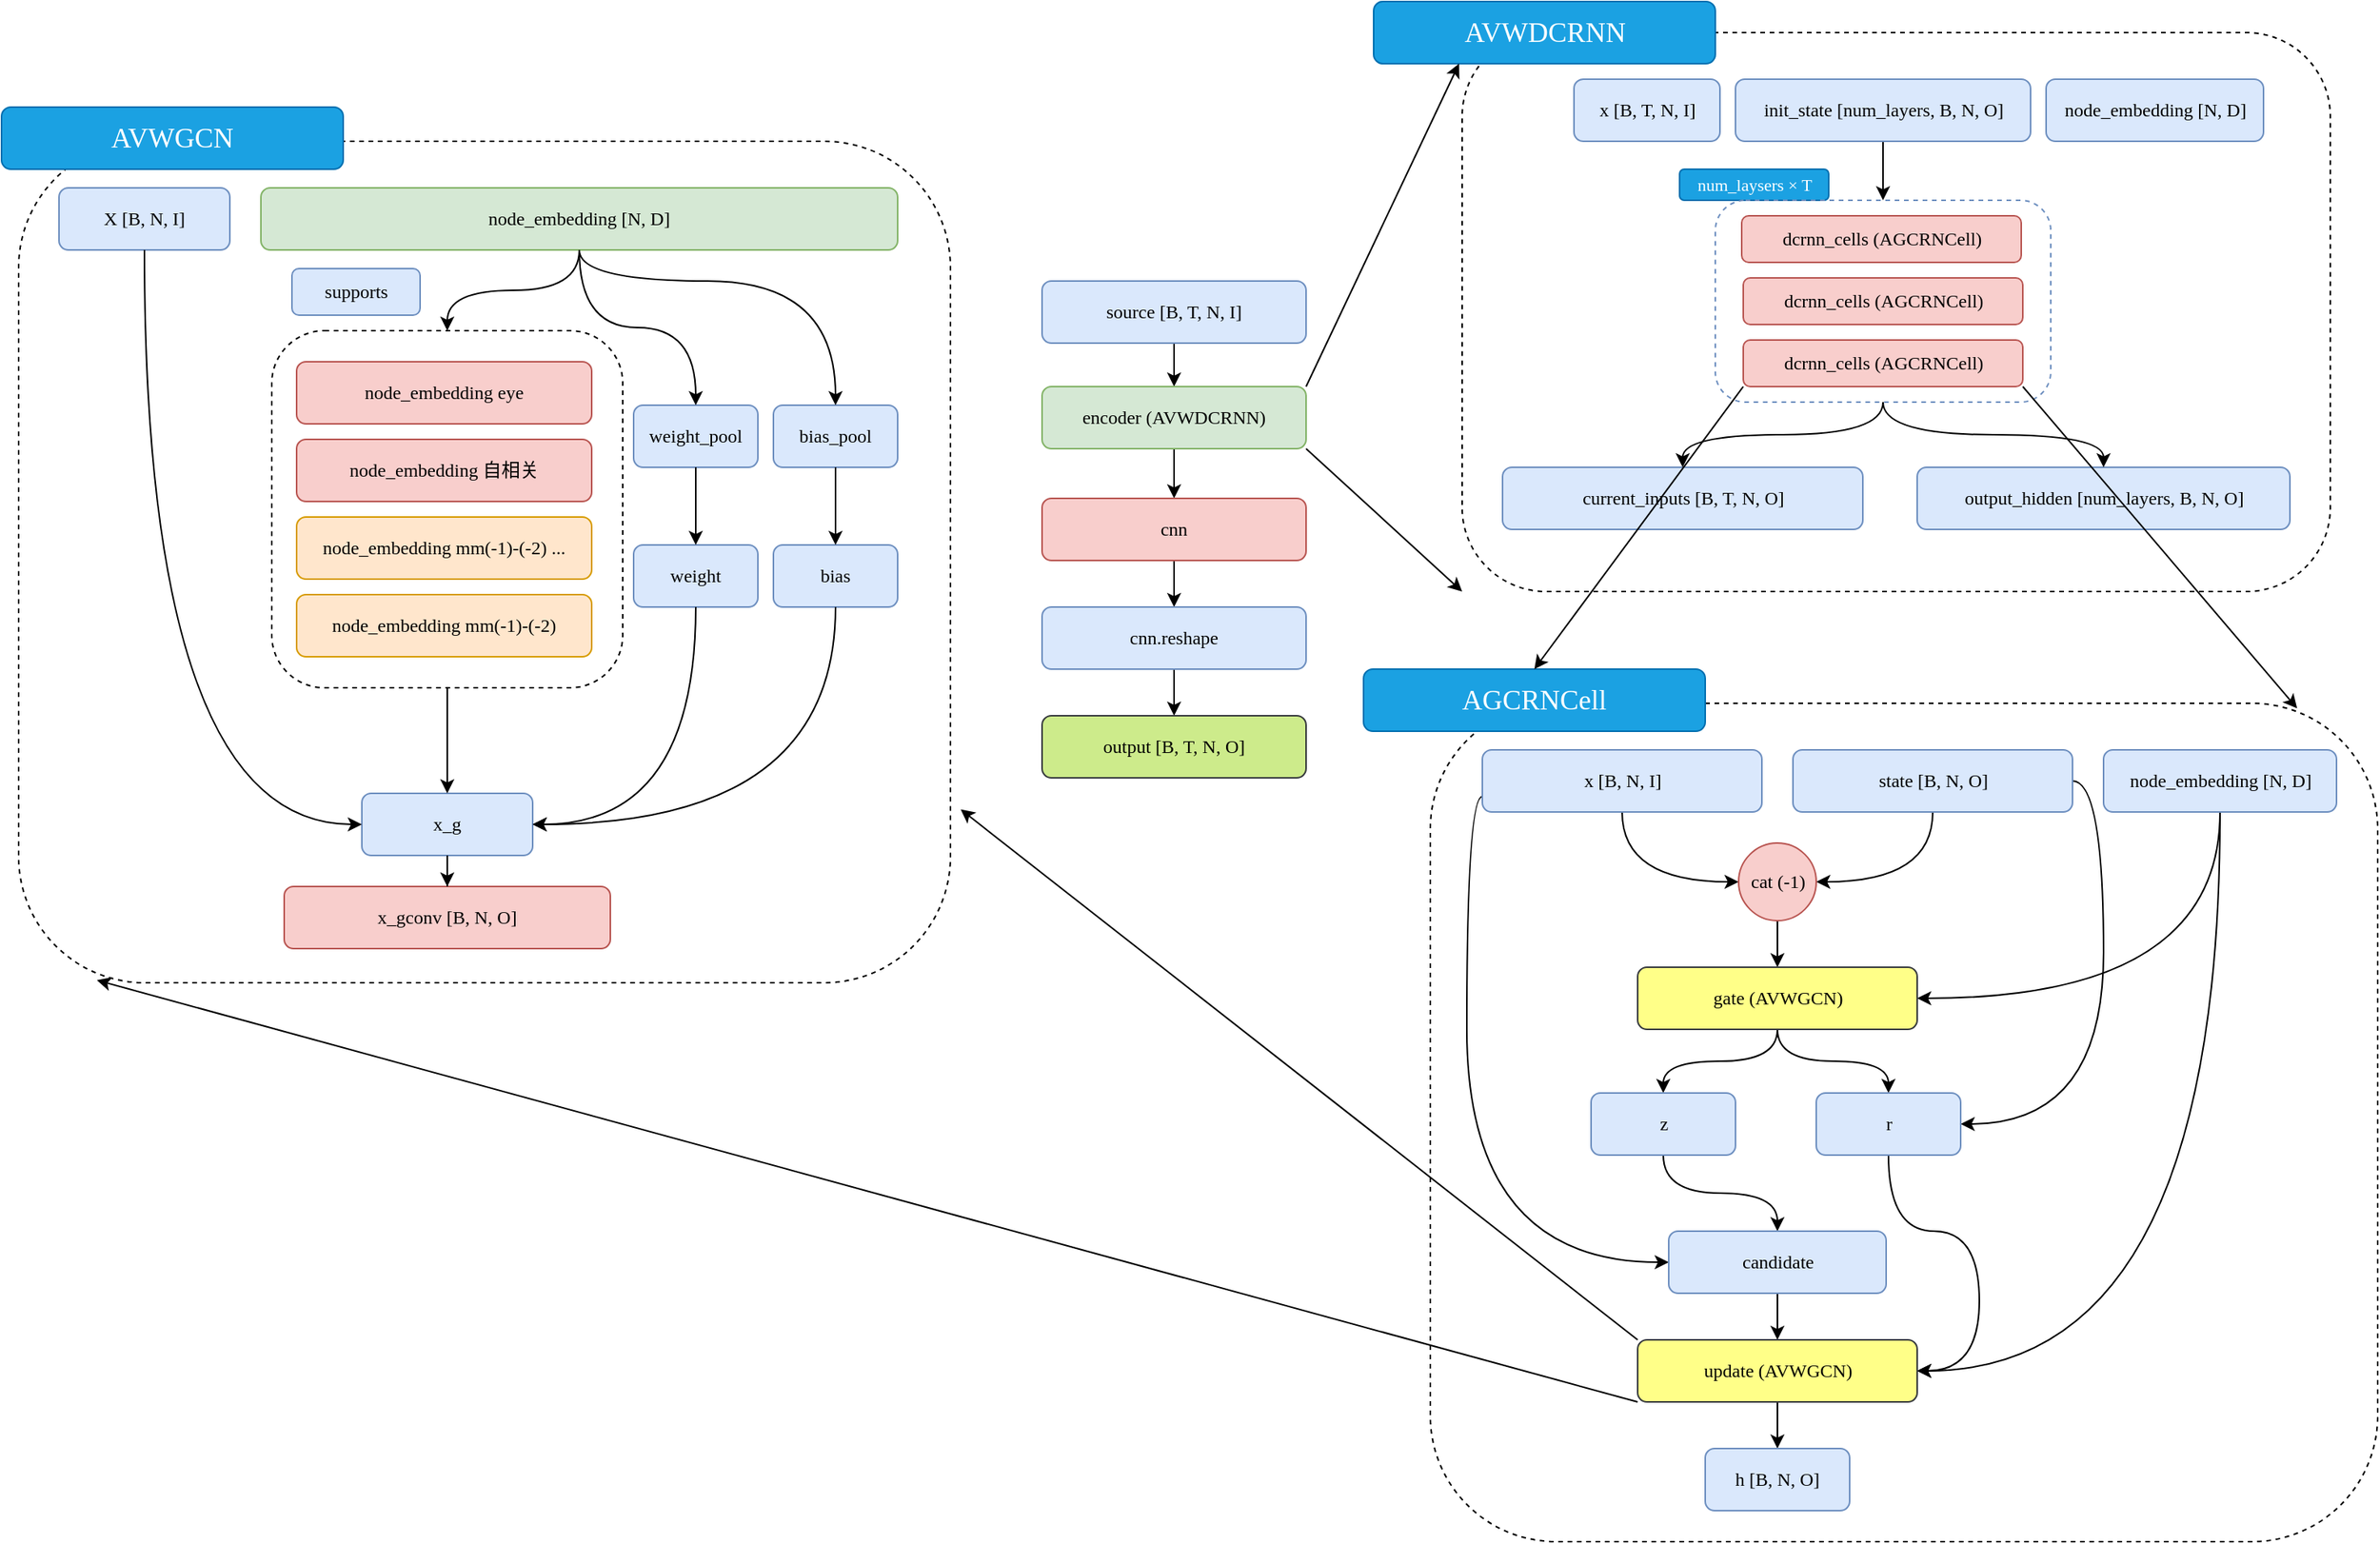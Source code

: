 <mxfile version="22.1.11" type="device">
  <diagram name="第 1 页" id="m0sLymPHQfHIEUEQ-InO">
    <mxGraphModel dx="1562" dy="1037" grid="1" gridSize="10" guides="1" tooltips="1" connect="1" arrows="1" fold="1" page="1" pageScale="1" pageWidth="827" pageHeight="1169" math="0" shadow="0">
      <root>
        <mxCell id="0" />
        <mxCell id="1" parent="0" />
        <mxCell id="BMEiT2I3XLS4XOjlkgCR-121" value="" style="rounded=1;whiteSpace=wrap;html=1;dashed=1;fillColor=none;" vertex="1" parent="1">
          <mxGeometry x="970.5" y="980" width="559" height="360" as="geometry" />
        </mxCell>
        <mxCell id="BMEiT2I3XLS4XOjlkgCR-100" value="" style="rounded=1;whiteSpace=wrap;html=1;dashed=1;fillColor=none;" vertex="1" parent="1">
          <mxGeometry x="950" y="1412" width="610" height="540" as="geometry" />
        </mxCell>
        <mxCell id="BMEiT2I3XLS4XOjlkgCR-46" style="edgeStyle=orthogonalEdgeStyle;orthogonalLoop=1;jettySize=auto;html=1;entryX=0;entryY=0.5;entryDx=0;entryDy=0;curved=1;" edge="1" parent="1" source="BMEiT2I3XLS4XOjlkgCR-39" target="BMEiT2I3XLS4XOjlkgCR-43">
          <mxGeometry relative="1" as="geometry" />
        </mxCell>
        <mxCell id="BMEiT2I3XLS4XOjlkgCR-61" style="edgeStyle=orthogonalEdgeStyle;orthogonalLoop=1;jettySize=auto;html=1;entryX=0;entryY=0.5;entryDx=0;entryDy=0;curved=1;" edge="1" parent="1" source="BMEiT2I3XLS4XOjlkgCR-39" target="BMEiT2I3XLS4XOjlkgCR-57">
          <mxGeometry relative="1" as="geometry">
            <Array as="points">
              <mxPoint x="973.5" y="1472" />
              <mxPoint x="973.5" y="1772" />
            </Array>
          </mxGeometry>
        </mxCell>
        <mxCell id="BMEiT2I3XLS4XOjlkgCR-39" value="&lt;font face=&quot;Comic Sans MS&quot;&gt;x [B, N, I]&lt;/font&gt;" style="rounded=1;whiteSpace=wrap;html=1;fillColor=#dae8fc;strokeColor=#6c8ebf;" vertex="1" parent="1">
          <mxGeometry x="983.5" y="1442" width="180" height="40" as="geometry" />
        </mxCell>
        <mxCell id="BMEiT2I3XLS4XOjlkgCR-45" style="edgeStyle=orthogonalEdgeStyle;orthogonalLoop=1;jettySize=auto;html=1;entryX=1;entryY=0.5;entryDx=0;entryDy=0;curved=1;exitX=0.5;exitY=1;exitDx=0;exitDy=0;" edge="1" parent="1" source="BMEiT2I3XLS4XOjlkgCR-41" target="BMEiT2I3XLS4XOjlkgCR-43">
          <mxGeometry relative="1" as="geometry" />
        </mxCell>
        <mxCell id="BMEiT2I3XLS4XOjlkgCR-69" style="edgeStyle=orthogonalEdgeStyle;orthogonalLoop=1;jettySize=auto;html=1;entryX=1;entryY=0.5;entryDx=0;entryDy=0;curved=1;exitX=1;exitY=0.5;exitDx=0;exitDy=0;" edge="1" parent="1" source="BMEiT2I3XLS4XOjlkgCR-41" target="BMEiT2I3XLS4XOjlkgCR-53">
          <mxGeometry relative="1" as="geometry" />
        </mxCell>
        <mxCell id="BMEiT2I3XLS4XOjlkgCR-41" value="&lt;font face=&quot;Comic Sans MS&quot;&gt;state [B, N, O]&lt;/font&gt;" style="rounded=1;whiteSpace=wrap;html=1;fillColor=#dae8fc;strokeColor=#6c8ebf;" vertex="1" parent="1">
          <mxGeometry x="1183.5" y="1442" width="180" height="40" as="geometry" />
        </mxCell>
        <mxCell id="BMEiT2I3XLS4XOjlkgCR-56" style="edgeStyle=orthogonalEdgeStyle;orthogonalLoop=1;jettySize=auto;html=1;entryX=1;entryY=0.5;entryDx=0;entryDy=0;curved=1;exitX=0.5;exitY=1;exitDx=0;exitDy=0;" edge="1" parent="1" source="BMEiT2I3XLS4XOjlkgCR-42" target="BMEiT2I3XLS4XOjlkgCR-47">
          <mxGeometry relative="1" as="geometry" />
        </mxCell>
        <mxCell id="BMEiT2I3XLS4XOjlkgCR-65" style="edgeStyle=orthogonalEdgeStyle;orthogonalLoop=1;jettySize=auto;html=1;entryX=1;entryY=0.5;entryDx=0;entryDy=0;curved=1;" edge="1" parent="1" source="BMEiT2I3XLS4XOjlkgCR-42" target="BMEiT2I3XLS4XOjlkgCR-62">
          <mxGeometry relative="1" as="geometry">
            <Array as="points">
              <mxPoint x="1458.5" y="1842" />
            </Array>
          </mxGeometry>
        </mxCell>
        <mxCell id="BMEiT2I3XLS4XOjlkgCR-42" value="&lt;font face=&quot;Comic Sans MS&quot;&gt;node_embedding [N, D]&lt;/font&gt;" style="rounded=1;whiteSpace=wrap;html=1;fillColor=#dae8fc;strokeColor=#6c8ebf;" vertex="1" parent="1">
          <mxGeometry x="1383.5" y="1442" width="150" height="40" as="geometry" />
        </mxCell>
        <mxCell id="BMEiT2I3XLS4XOjlkgCR-48" style="edgeStyle=orthogonalEdgeStyle;rounded=0;orthogonalLoop=1;jettySize=auto;html=1;entryX=0.5;entryY=0;entryDx=0;entryDy=0;" edge="1" parent="1" source="BMEiT2I3XLS4XOjlkgCR-43" target="BMEiT2I3XLS4XOjlkgCR-47">
          <mxGeometry relative="1" as="geometry" />
        </mxCell>
        <mxCell id="BMEiT2I3XLS4XOjlkgCR-43" value="cat (-1)" style="ellipse;whiteSpace=wrap;html=1;aspect=fixed;fillColor=#f8cecc;strokeColor=#b85450;fontFamily=Comic Sans MS;" vertex="1" parent="1">
          <mxGeometry x="1148.5" y="1502" width="50" height="50" as="geometry" />
        </mxCell>
        <mxCell id="BMEiT2I3XLS4XOjlkgCR-54" style="edgeStyle=orthogonalEdgeStyle;orthogonalLoop=1;jettySize=auto;html=1;entryX=0.5;entryY=0;entryDx=0;entryDy=0;curved=1;" edge="1" parent="1" source="BMEiT2I3XLS4XOjlkgCR-47" target="BMEiT2I3XLS4XOjlkgCR-52">
          <mxGeometry relative="1" as="geometry" />
        </mxCell>
        <mxCell id="BMEiT2I3XLS4XOjlkgCR-55" style="edgeStyle=orthogonalEdgeStyle;orthogonalLoop=1;jettySize=auto;html=1;entryX=0.5;entryY=0;entryDx=0;entryDy=0;curved=1;" edge="1" parent="1" source="BMEiT2I3XLS4XOjlkgCR-47" target="BMEiT2I3XLS4XOjlkgCR-53">
          <mxGeometry relative="1" as="geometry" />
        </mxCell>
        <mxCell id="BMEiT2I3XLS4XOjlkgCR-47" value="&lt;font face=&quot;Comic Sans MS&quot;&gt;gate (AVWGCN)&lt;/font&gt;" style="rounded=1;whiteSpace=wrap;html=1;fillColor=#ffff88;strokeColor=#36393d;" vertex="1" parent="1">
          <mxGeometry x="1083.5" y="1582" width="180" height="40" as="geometry" />
        </mxCell>
        <mxCell id="BMEiT2I3XLS4XOjlkgCR-60" style="edgeStyle=orthogonalEdgeStyle;orthogonalLoop=1;jettySize=auto;html=1;curved=1;" edge="1" parent="1" source="BMEiT2I3XLS4XOjlkgCR-52" target="BMEiT2I3XLS4XOjlkgCR-57">
          <mxGeometry relative="1" as="geometry" />
        </mxCell>
        <mxCell id="BMEiT2I3XLS4XOjlkgCR-52" value="&lt;font face=&quot;Comic Sans MS&quot;&gt;z&lt;/font&gt;" style="rounded=1;whiteSpace=wrap;html=1;fillColor=#dae8fc;strokeColor=#6c8ebf;" vertex="1" parent="1">
          <mxGeometry x="1053.5" y="1663" width="93" height="40" as="geometry" />
        </mxCell>
        <mxCell id="BMEiT2I3XLS4XOjlkgCR-70" style="edgeStyle=orthogonalEdgeStyle;orthogonalLoop=1;jettySize=auto;html=1;entryX=1;entryY=0.5;entryDx=0;entryDy=0;curved=1;exitX=0.5;exitY=1;exitDx=0;exitDy=0;" edge="1" parent="1" source="BMEiT2I3XLS4XOjlkgCR-53" target="BMEiT2I3XLS4XOjlkgCR-62">
          <mxGeometry relative="1" as="geometry">
            <Array as="points">
              <mxPoint x="1245.5" y="1752" />
              <mxPoint x="1303.5" y="1752" />
              <mxPoint x="1303.5" y="1842" />
            </Array>
          </mxGeometry>
        </mxCell>
        <mxCell id="BMEiT2I3XLS4XOjlkgCR-53" value="&lt;font face=&quot;Comic Sans MS&quot;&gt;r&lt;/font&gt;" style="rounded=1;whiteSpace=wrap;html=1;fillColor=#dae8fc;strokeColor=#6c8ebf;" vertex="1" parent="1">
          <mxGeometry x="1198.5" y="1663" width="93" height="40" as="geometry" />
        </mxCell>
        <mxCell id="BMEiT2I3XLS4XOjlkgCR-63" style="edgeStyle=orthogonalEdgeStyle;rounded=0;orthogonalLoop=1;jettySize=auto;html=1;entryX=0.5;entryY=0;entryDx=0;entryDy=0;" edge="1" parent="1" source="BMEiT2I3XLS4XOjlkgCR-57" target="BMEiT2I3XLS4XOjlkgCR-62">
          <mxGeometry relative="1" as="geometry" />
        </mxCell>
        <mxCell id="BMEiT2I3XLS4XOjlkgCR-57" value="&lt;font face=&quot;Comic Sans MS&quot;&gt;candidate&lt;/font&gt;" style="rounded=1;whiteSpace=wrap;html=1;fillColor=#dae8fc;strokeColor=#6c8ebf;" vertex="1" parent="1">
          <mxGeometry x="1103.5" y="1752" width="140" height="40" as="geometry" />
        </mxCell>
        <mxCell id="BMEiT2I3XLS4XOjlkgCR-72" style="edgeStyle=orthogonalEdgeStyle;rounded=0;orthogonalLoop=1;jettySize=auto;html=1;entryX=0.5;entryY=0;entryDx=0;entryDy=0;" edge="1" parent="1" source="BMEiT2I3XLS4XOjlkgCR-62" target="BMEiT2I3XLS4XOjlkgCR-67">
          <mxGeometry relative="1" as="geometry" />
        </mxCell>
        <mxCell id="BMEiT2I3XLS4XOjlkgCR-62" value="&lt;font face=&quot;Comic Sans MS&quot;&gt;update (AVWGCN)&lt;/font&gt;" style="rounded=1;whiteSpace=wrap;html=1;fillColor=#ffff88;strokeColor=#36393d;" vertex="1" parent="1">
          <mxGeometry x="1083.5" y="1822" width="180" height="40" as="geometry" />
        </mxCell>
        <mxCell id="BMEiT2I3XLS4XOjlkgCR-67" value="&lt;font face=&quot;Comic Sans MS&quot;&gt;h [B, N, O]&lt;/font&gt;" style="rounded=1;whiteSpace=wrap;html=1;fillColor=#dae8fc;strokeColor=#6c8ebf;" vertex="1" parent="1">
          <mxGeometry x="1127" y="1892" width="93" height="40" as="geometry" />
        </mxCell>
        <mxCell id="BMEiT2I3XLS4XOjlkgCR-35" value="" style="rounded=1;whiteSpace=wrap;html=1;dashed=1;fillColor=none;" vertex="1" parent="1">
          <mxGeometry x="41" y="1050" width="600" height="542" as="geometry" />
        </mxCell>
        <mxCell id="BMEiT2I3XLS4XOjlkgCR-1" value="&lt;font face=&quot;Comic Sans MS&quot;&gt;X [B, N, I]&lt;br&gt;&lt;/font&gt;" style="rounded=1;whiteSpace=wrap;html=1;fillColor=#dae8fc;strokeColor=#6c8ebf;" vertex="1" parent="1">
          <mxGeometry x="67" y="1080" width="110" height="40" as="geometry" />
        </mxCell>
        <mxCell id="BMEiT2I3XLS4XOjlkgCR-2" value="&lt;font face=&quot;Comic Sans MS&quot;&gt;node_embedding [N, D]&lt;br&gt;&lt;/font&gt;" style="rounded=1;whiteSpace=wrap;html=1;fillColor=#d5e8d4;strokeColor=#82b366;" vertex="1" parent="1">
          <mxGeometry x="197" y="1080" width="410" height="40" as="geometry" />
        </mxCell>
        <mxCell id="BMEiT2I3XLS4XOjlkgCR-9" style="edgeStyle=orthogonalEdgeStyle;orthogonalLoop=1;jettySize=auto;html=1;entryX=0.5;entryY=0;entryDx=0;entryDy=0;curved=1;" edge="1" parent="1" source="BMEiT2I3XLS4XOjlkgCR-2" target="BMEiT2I3XLS4XOjlkgCR-8">
          <mxGeometry relative="1" as="geometry" />
        </mxCell>
        <mxCell id="BMEiT2I3XLS4XOjlkgCR-10" value="&lt;font face=&quot;Comic Sans MS&quot;&gt;supports&lt;br&gt;&lt;/font&gt;" style="rounded=1;whiteSpace=wrap;html=1;fillColor=#dae8fc;strokeColor=#6c8ebf;" vertex="1" parent="1">
          <mxGeometry x="217" y="1132" width="82.5" height="30" as="geometry" />
        </mxCell>
        <mxCell id="BMEiT2I3XLS4XOjlkgCR-11" value="&lt;font face=&quot;Comic Sans MS&quot;&gt;weight_pool&lt;br&gt;&lt;/font&gt;" style="rounded=1;whiteSpace=wrap;html=1;fillColor=#dae8fc;strokeColor=#6c8ebf;" vertex="1" parent="1">
          <mxGeometry x="437" y="1220" width="80" height="40" as="geometry" />
        </mxCell>
        <mxCell id="BMEiT2I3XLS4XOjlkgCR-12" style="edgeStyle=orthogonalEdgeStyle;orthogonalLoop=1;jettySize=auto;html=1;curved=1;" edge="1" parent="1" source="BMEiT2I3XLS4XOjlkgCR-2" target="BMEiT2I3XLS4XOjlkgCR-11">
          <mxGeometry relative="1" as="geometry" />
        </mxCell>
        <mxCell id="BMEiT2I3XLS4XOjlkgCR-13" value="&lt;font face=&quot;Comic Sans MS&quot;&gt;bias_pool&lt;br&gt;&lt;/font&gt;" style="rounded=1;whiteSpace=wrap;html=1;fillColor=#dae8fc;strokeColor=#6c8ebf;" vertex="1" parent="1">
          <mxGeometry x="527" y="1220" width="80" height="40" as="geometry" />
        </mxCell>
        <mxCell id="BMEiT2I3XLS4XOjlkgCR-14" style="edgeStyle=orthogonalEdgeStyle;orthogonalLoop=1;jettySize=auto;html=1;entryX=0.5;entryY=0;entryDx=0;entryDy=0;curved=1;" edge="1" parent="1" source="BMEiT2I3XLS4XOjlkgCR-2" target="BMEiT2I3XLS4XOjlkgCR-13">
          <mxGeometry relative="1" as="geometry">
            <Array as="points">
              <mxPoint x="402" y="1140" />
              <mxPoint x="567" y="1140" />
            </Array>
          </mxGeometry>
        </mxCell>
        <mxCell id="BMEiT2I3XLS4XOjlkgCR-15" value="&lt;font face=&quot;Comic Sans MS&quot;&gt;weight&lt;br&gt;&lt;/font&gt;" style="rounded=1;whiteSpace=wrap;html=1;fillColor=#dae8fc;strokeColor=#6c8ebf;" vertex="1" parent="1">
          <mxGeometry x="437" y="1310" width="80" height="40" as="geometry" />
        </mxCell>
        <mxCell id="BMEiT2I3XLS4XOjlkgCR-17" style="edgeStyle=orthogonalEdgeStyle;rounded=0;orthogonalLoop=1;jettySize=auto;html=1;entryX=0.5;entryY=0;entryDx=0;entryDy=0;" edge="1" parent="1" source="BMEiT2I3XLS4XOjlkgCR-11" target="BMEiT2I3XLS4XOjlkgCR-15">
          <mxGeometry relative="1" as="geometry" />
        </mxCell>
        <mxCell id="BMEiT2I3XLS4XOjlkgCR-16" value="&lt;font face=&quot;Comic Sans MS&quot;&gt;bias&lt;br&gt;&lt;/font&gt;" style="rounded=1;whiteSpace=wrap;html=1;fillColor=#dae8fc;strokeColor=#6c8ebf;" vertex="1" parent="1">
          <mxGeometry x="527" y="1310" width="80" height="40" as="geometry" />
        </mxCell>
        <mxCell id="BMEiT2I3XLS4XOjlkgCR-18" style="edgeStyle=orthogonalEdgeStyle;rounded=0;orthogonalLoop=1;jettySize=auto;html=1;entryX=0.5;entryY=0;entryDx=0;entryDy=0;" edge="1" parent="1" source="BMEiT2I3XLS4XOjlkgCR-13" target="BMEiT2I3XLS4XOjlkgCR-16">
          <mxGeometry relative="1" as="geometry" />
        </mxCell>
        <mxCell id="BMEiT2I3XLS4XOjlkgCR-20" value="&lt;font face=&quot;Comic Sans MS&quot;&gt;x_g&lt;br&gt;&lt;/font&gt;" style="rounded=1;whiteSpace=wrap;html=1;fillColor=#dae8fc;strokeColor=#6c8ebf;" vertex="1" parent="1">
          <mxGeometry x="262" y="1470" width="110" height="40" as="geometry" />
        </mxCell>
        <mxCell id="BMEiT2I3XLS4XOjlkgCR-27" style="edgeStyle=orthogonalEdgeStyle;orthogonalLoop=1;jettySize=auto;html=1;entryX=0;entryY=0.5;entryDx=0;entryDy=0;exitX=0.5;exitY=1;exitDx=0;exitDy=0;curved=1;" edge="1" parent="1" source="BMEiT2I3XLS4XOjlkgCR-1" target="BMEiT2I3XLS4XOjlkgCR-20">
          <mxGeometry relative="1" as="geometry" />
        </mxCell>
        <mxCell id="BMEiT2I3XLS4XOjlkgCR-25" style="edgeStyle=orthogonalEdgeStyle;orthogonalLoop=1;jettySize=auto;html=1;entryX=1;entryY=0.5;entryDx=0;entryDy=0;exitX=0.5;exitY=1;exitDx=0;exitDy=0;curved=1;" edge="1" parent="1" source="BMEiT2I3XLS4XOjlkgCR-15" target="BMEiT2I3XLS4XOjlkgCR-20">
          <mxGeometry relative="1" as="geometry" />
        </mxCell>
        <mxCell id="BMEiT2I3XLS4XOjlkgCR-26" style="edgeStyle=orthogonalEdgeStyle;orthogonalLoop=1;jettySize=auto;html=1;entryX=1;entryY=0.5;entryDx=0;entryDy=0;exitX=0.5;exitY=1;exitDx=0;exitDy=0;curved=1;" edge="1" parent="1" source="BMEiT2I3XLS4XOjlkgCR-16" target="BMEiT2I3XLS4XOjlkgCR-20">
          <mxGeometry relative="1" as="geometry" />
        </mxCell>
        <mxCell id="BMEiT2I3XLS4XOjlkgCR-22" style="edgeStyle=orthogonalEdgeStyle;orthogonalLoop=1;jettySize=auto;html=1;entryX=0.5;entryY=0;entryDx=0;entryDy=0;curved=1;" edge="1" parent="1" source="BMEiT2I3XLS4XOjlkgCR-8" target="BMEiT2I3XLS4XOjlkgCR-20">
          <mxGeometry relative="1" as="geometry" />
        </mxCell>
        <mxCell id="BMEiT2I3XLS4XOjlkgCR-23" value="&lt;font face=&quot;Comic Sans MS&quot;&gt;x_gconv [B, N, O]&lt;br&gt;&lt;/font&gt;" style="rounded=1;whiteSpace=wrap;html=1;fillColor=#f8cecc;strokeColor=#b85450;" vertex="1" parent="1">
          <mxGeometry x="212" y="1530" width="210" height="40" as="geometry" />
        </mxCell>
        <mxCell id="BMEiT2I3XLS4XOjlkgCR-28" style="edgeStyle=orthogonalEdgeStyle;rounded=0;orthogonalLoop=1;jettySize=auto;html=1;entryX=0.5;entryY=0;entryDx=0;entryDy=0;" edge="1" parent="1" source="BMEiT2I3XLS4XOjlkgCR-20" target="BMEiT2I3XLS4XOjlkgCR-23">
          <mxGeometry relative="1" as="geometry" />
        </mxCell>
        <mxCell id="BMEiT2I3XLS4XOjlkgCR-3" value="&lt;font face=&quot;Comic Sans MS&quot;&gt;node_embedding eye&lt;br&gt;&lt;/font&gt;" style="rounded=1;whiteSpace=wrap;html=1;fillColor=#f8cecc;strokeColor=#b85450;" vertex="1" parent="1">
          <mxGeometry x="220" y="1192" width="190" height="40" as="geometry" />
        </mxCell>
        <mxCell id="BMEiT2I3XLS4XOjlkgCR-4" value="&lt;font face=&quot;Comic Sans MS&quot;&gt;node_embedding 自相关&lt;br&gt;&lt;/font&gt;" style="rounded=1;whiteSpace=wrap;html=1;fillColor=#f8cecc;strokeColor=#b85450;" vertex="1" parent="1">
          <mxGeometry x="220" y="1242" width="190" height="40" as="geometry" />
        </mxCell>
        <mxCell id="BMEiT2I3XLS4XOjlkgCR-5" value="&lt;font face=&quot;Comic Sans MS&quot;&gt;node_embedding mm(-1)-(-2)&lt;br&gt;&lt;/font&gt;" style="rounded=1;whiteSpace=wrap;html=1;fillColor=#ffe6cc;strokeColor=#d79b00;" vertex="1" parent="1">
          <mxGeometry x="220" y="1342" width="190" height="40" as="geometry" />
        </mxCell>
        <mxCell id="BMEiT2I3XLS4XOjlkgCR-6" value="&lt;font face=&quot;Comic Sans MS&quot;&gt;node_embedding mm(-1)-(-2) ...&lt;br&gt;&lt;/font&gt;" style="rounded=1;whiteSpace=wrap;html=1;fillColor=#ffe6cc;strokeColor=#d79b00;" vertex="1" parent="1">
          <mxGeometry x="220" y="1292" width="190" height="40" as="geometry" />
        </mxCell>
        <mxCell id="BMEiT2I3XLS4XOjlkgCR-8" value="" style="rounded=1;whiteSpace=wrap;html=1;dashed=1;fillColor=none;" vertex="1" parent="1">
          <mxGeometry x="204" y="1172" width="226" height="230" as="geometry" />
        </mxCell>
        <mxCell id="BMEiT2I3XLS4XOjlkgCR-36" value="&lt;font style=&quot;font-size: 18px;&quot; face=&quot;Comic Sans MS&quot;&gt;AVWGCN&lt;/font&gt;" style="rounded=1;whiteSpace=wrap;html=1;fillColor=#1ba1e2;fontColor=#ffffff;strokeColor=#006EAF;" vertex="1" parent="1">
          <mxGeometry x="30" y="1028" width="220" height="40" as="geometry" />
        </mxCell>
        <mxCell id="BMEiT2I3XLS4XOjlkgCR-101" value="&lt;font style=&quot;font-size: 18px;&quot; face=&quot;Comic Sans MS&quot;&gt;AGCRNCell&lt;/font&gt;" style="rounded=1;whiteSpace=wrap;html=1;fillColor=#1ba1e2;fontColor=#ffffff;strokeColor=#006EAF;" vertex="1" parent="1">
          <mxGeometry x="907" y="1390" width="220" height="40" as="geometry" />
        </mxCell>
        <mxCell id="BMEiT2I3XLS4XOjlkgCR-103" value="&lt;font face=&quot;Comic Sans MS&quot;&gt;x [B, T, N, I]&lt;/font&gt;" style="rounded=1;whiteSpace=wrap;html=1;fillColor=#dae8fc;strokeColor=#6c8ebf;" vertex="1" parent="1">
          <mxGeometry x="1042.5" y="1010" width="94" height="40" as="geometry" />
        </mxCell>
        <mxCell id="BMEiT2I3XLS4XOjlkgCR-111" style="edgeStyle=orthogonalEdgeStyle;rounded=0;orthogonalLoop=1;jettySize=auto;html=1;entryX=0.5;entryY=0;entryDx=0;entryDy=0;" edge="1" parent="1" source="BMEiT2I3XLS4XOjlkgCR-104" target="BMEiT2I3XLS4XOjlkgCR-106">
          <mxGeometry relative="1" as="geometry" />
        </mxCell>
        <mxCell id="BMEiT2I3XLS4XOjlkgCR-104" value="&lt;font face=&quot;Comic Sans MS&quot;&gt;init_state [num_layers, B, N, O]&lt;/font&gt;" style="rounded=1;whiteSpace=wrap;html=1;fillColor=#dae8fc;strokeColor=#6c8ebf;" vertex="1" parent="1">
          <mxGeometry x="1146.5" y="1010" width="190" height="40" as="geometry" />
        </mxCell>
        <mxCell id="BMEiT2I3XLS4XOjlkgCR-105" value="&lt;font face=&quot;Comic Sans MS&quot;&gt;node_embedding [N, D]&lt;/font&gt;" style="rounded=1;whiteSpace=wrap;html=1;fillColor=#dae8fc;strokeColor=#6c8ebf;" vertex="1" parent="1">
          <mxGeometry x="1346.5" y="1010" width="140" height="40" as="geometry" />
        </mxCell>
        <mxCell id="BMEiT2I3XLS4XOjlkgCR-112" value="&lt;font face=&quot;Comic Sans MS&quot;&gt;current_inputs [B, T, N, O]&lt;/font&gt;" style="rounded=1;whiteSpace=wrap;html=1;fillColor=#dae8fc;strokeColor=#6c8ebf;" vertex="1" parent="1">
          <mxGeometry x="996.5" y="1260" width="232" height="40" as="geometry" />
        </mxCell>
        <mxCell id="BMEiT2I3XLS4XOjlkgCR-113" value="&lt;font face=&quot;Comic Sans MS&quot;&gt;output_hidden [num_layers, B, N, O]&lt;/font&gt;" style="rounded=1;whiteSpace=wrap;html=1;fillColor=#dae8fc;strokeColor=#6c8ebf;" vertex="1" parent="1">
          <mxGeometry x="1263.5" y="1260" width="240" height="40" as="geometry" />
        </mxCell>
        <mxCell id="BMEiT2I3XLS4XOjlkgCR-107" value="&lt;font style=&quot;font-size: 11px;&quot; face=&quot;Comic Sans MS&quot;&gt;num_laysers × T&lt;/font&gt;" style="rounded=1;whiteSpace=wrap;html=1;fillColor=#1ba1e2;fontColor=#ffffff;strokeColor=#006EAF;" vertex="1" parent="1">
          <mxGeometry x="1110.5" y="1068" width="96" height="20" as="geometry" />
        </mxCell>
        <mxCell id="BMEiT2I3XLS4XOjlkgCR-116" value="" style="group" vertex="1" connectable="0" parent="1">
          <mxGeometry x="1133.5" y="1088" width="216" height="130" as="geometry" />
        </mxCell>
        <mxCell id="BMEiT2I3XLS4XOjlkgCR-106" value="" style="rounded=1;whiteSpace=wrap;html=1;fillColor=none;strokeColor=#6c8ebf;dashed=1;" vertex="1" parent="BMEiT2I3XLS4XOjlkgCR-116">
          <mxGeometry width="216" height="130" as="geometry" />
        </mxCell>
        <mxCell id="BMEiT2I3XLS4XOjlkgCR-108" value="&lt;font face=&quot;Comic Sans MS&quot;&gt;dcrnn_cells (AGCRNCell)&lt;/font&gt;" style="rounded=1;whiteSpace=wrap;html=1;fillColor=#f8cecc;strokeColor=#b85450;" vertex="1" parent="BMEiT2I3XLS4XOjlkgCR-116">
          <mxGeometry x="17" y="10" width="180" height="30" as="geometry" />
        </mxCell>
        <mxCell id="BMEiT2I3XLS4XOjlkgCR-109" value="&lt;font face=&quot;Comic Sans MS&quot;&gt;dcrnn_cells (AGCRNCell)&lt;/font&gt;" style="rounded=1;whiteSpace=wrap;html=1;fillColor=#f8cecc;strokeColor=#b85450;" vertex="1" parent="BMEiT2I3XLS4XOjlkgCR-116">
          <mxGeometry x="18" y="50" width="180" height="30" as="geometry" />
        </mxCell>
        <mxCell id="BMEiT2I3XLS4XOjlkgCR-110" value="&lt;font face=&quot;Comic Sans MS&quot;&gt;dcrnn_cells (AGCRNCell)&lt;/font&gt;" style="rounded=1;whiteSpace=wrap;html=1;fillColor=#f8cecc;strokeColor=#b85450;" vertex="1" parent="BMEiT2I3XLS4XOjlkgCR-116">
          <mxGeometry x="18" y="90" width="180" height="30" as="geometry" />
        </mxCell>
        <mxCell id="BMEiT2I3XLS4XOjlkgCR-117" style="edgeStyle=orthogonalEdgeStyle;orthogonalLoop=1;jettySize=auto;html=1;entryX=0.5;entryY=0;entryDx=0;entryDy=0;curved=1;" edge="1" parent="1" source="BMEiT2I3XLS4XOjlkgCR-106" target="BMEiT2I3XLS4XOjlkgCR-112">
          <mxGeometry relative="1" as="geometry" />
        </mxCell>
        <mxCell id="BMEiT2I3XLS4XOjlkgCR-119" style="edgeStyle=orthogonalEdgeStyle;orthogonalLoop=1;jettySize=auto;html=1;entryX=0.5;entryY=0;entryDx=0;entryDy=0;curved=1;" edge="1" parent="1" source="BMEiT2I3XLS4XOjlkgCR-106" target="BMEiT2I3XLS4XOjlkgCR-113">
          <mxGeometry relative="1" as="geometry" />
        </mxCell>
        <mxCell id="BMEiT2I3XLS4XOjlkgCR-122" value="&lt;font style=&quot;font-size: 18px;&quot; face=&quot;Comic Sans MS&quot;&gt;AVWDCRNN&lt;/font&gt;" style="rounded=1;whiteSpace=wrap;html=1;fillColor=#1ba1e2;fontColor=#ffffff;strokeColor=#006EAF;" vertex="1" parent="1">
          <mxGeometry x="913.5" y="960" width="220" height="40" as="geometry" />
        </mxCell>
        <mxCell id="BMEiT2I3XLS4XOjlkgCR-125" style="edgeStyle=orthogonalEdgeStyle;rounded=0;orthogonalLoop=1;jettySize=auto;html=1;entryX=0.5;entryY=0;entryDx=0;entryDy=0;" edge="1" parent="1" source="BMEiT2I3XLS4XOjlkgCR-123" target="BMEiT2I3XLS4XOjlkgCR-124">
          <mxGeometry relative="1" as="geometry" />
        </mxCell>
        <mxCell id="BMEiT2I3XLS4XOjlkgCR-123" value="&lt;font face=&quot;Comic Sans MS&quot;&gt;source [B, T, N, I]&lt;/font&gt;" style="rounded=1;whiteSpace=wrap;html=1;fillColor=#dae8fc;strokeColor=#6c8ebf;" vertex="1" parent="1">
          <mxGeometry x="700" y="1140" width="170" height="40" as="geometry" />
        </mxCell>
        <mxCell id="BMEiT2I3XLS4XOjlkgCR-127" style="edgeStyle=orthogonalEdgeStyle;rounded=0;orthogonalLoop=1;jettySize=auto;html=1;entryX=0.5;entryY=0;entryDx=0;entryDy=0;" edge="1" parent="1" source="BMEiT2I3XLS4XOjlkgCR-124" target="BMEiT2I3XLS4XOjlkgCR-126">
          <mxGeometry relative="1" as="geometry" />
        </mxCell>
        <mxCell id="BMEiT2I3XLS4XOjlkgCR-124" value="&lt;font face=&quot;Comic Sans MS&quot;&gt;encoder (AVWDCRNN)&lt;/font&gt;" style="rounded=1;whiteSpace=wrap;html=1;fillColor=#d5e8d4;strokeColor=#82b366;" vertex="1" parent="1">
          <mxGeometry x="700" y="1208" width="170" height="40" as="geometry" />
        </mxCell>
        <mxCell id="BMEiT2I3XLS4XOjlkgCR-130" style="edgeStyle=orthogonalEdgeStyle;rounded=0;orthogonalLoop=1;jettySize=auto;html=1;entryX=0.5;entryY=0;entryDx=0;entryDy=0;" edge="1" parent="1" source="BMEiT2I3XLS4XOjlkgCR-126" target="BMEiT2I3XLS4XOjlkgCR-128">
          <mxGeometry relative="1" as="geometry" />
        </mxCell>
        <mxCell id="BMEiT2I3XLS4XOjlkgCR-126" value="&lt;font face=&quot;Comic Sans MS&quot;&gt;cnn&lt;/font&gt;" style="rounded=1;whiteSpace=wrap;html=1;fillColor=#f8cecc;strokeColor=#b85450;" vertex="1" parent="1">
          <mxGeometry x="700" y="1280" width="170" height="40" as="geometry" />
        </mxCell>
        <mxCell id="BMEiT2I3XLS4XOjlkgCR-132" style="edgeStyle=orthogonalEdgeStyle;rounded=0;orthogonalLoop=1;jettySize=auto;html=1;entryX=0.5;entryY=0;entryDx=0;entryDy=0;" edge="1" parent="1" source="BMEiT2I3XLS4XOjlkgCR-128" target="BMEiT2I3XLS4XOjlkgCR-131">
          <mxGeometry relative="1" as="geometry" />
        </mxCell>
        <mxCell id="BMEiT2I3XLS4XOjlkgCR-128" value="&lt;font face=&quot;Comic Sans MS&quot;&gt;cnn.reshape&lt;/font&gt;" style="rounded=1;whiteSpace=wrap;html=1;fillColor=#dae8fc;strokeColor=#6c8ebf;" vertex="1" parent="1">
          <mxGeometry x="700" y="1350" width="170" height="40" as="geometry" />
        </mxCell>
        <mxCell id="BMEiT2I3XLS4XOjlkgCR-131" value="&lt;font face=&quot;Comic Sans MS&quot;&gt;output [B, T, N, O]&lt;/font&gt;" style="rounded=1;whiteSpace=wrap;html=1;fillColor=#cdeb8b;strokeColor=#36393d;" vertex="1" parent="1">
          <mxGeometry x="700" y="1420" width="170" height="40" as="geometry" />
        </mxCell>
        <mxCell id="BMEiT2I3XLS4XOjlkgCR-133" value="" style="endArrow=classic;html=1;rounded=0;exitX=1;exitY=0;exitDx=0;exitDy=0;entryX=0.25;entryY=1;entryDx=0;entryDy=0;" edge="1" parent="1" source="BMEiT2I3XLS4XOjlkgCR-124" target="BMEiT2I3XLS4XOjlkgCR-122">
          <mxGeometry width="50" height="50" relative="1" as="geometry">
            <mxPoint x="960" y="1260" as="sourcePoint" />
            <mxPoint x="990" y="1040" as="targetPoint" />
          </mxGeometry>
        </mxCell>
        <mxCell id="BMEiT2I3XLS4XOjlkgCR-134" value="" style="endArrow=classic;html=1;rounded=0;exitX=1;exitY=1;exitDx=0;exitDy=0;entryX=0;entryY=1;entryDx=0;entryDy=0;" edge="1" parent="1" source="BMEiT2I3XLS4XOjlkgCR-124" target="BMEiT2I3XLS4XOjlkgCR-121">
          <mxGeometry width="50" height="50" relative="1" as="geometry">
            <mxPoint x="960" y="1260" as="sourcePoint" />
            <mxPoint x="1010" y="1210" as="targetPoint" />
          </mxGeometry>
        </mxCell>
        <mxCell id="BMEiT2I3XLS4XOjlkgCR-136" value="" style="endArrow=classic;html=1;rounded=0;exitX=0;exitY=1;exitDx=0;exitDy=0;entryX=0.5;entryY=0;entryDx=0;entryDy=0;" edge="1" parent="1" source="BMEiT2I3XLS4XOjlkgCR-110" target="BMEiT2I3XLS4XOjlkgCR-101">
          <mxGeometry width="50" height="50" relative="1" as="geometry">
            <mxPoint x="790" y="1040" as="sourcePoint" />
            <mxPoint x="840" y="990" as="targetPoint" />
          </mxGeometry>
        </mxCell>
        <mxCell id="BMEiT2I3XLS4XOjlkgCR-137" value="" style="endArrow=classic;html=1;rounded=0;exitX=1;exitY=1;exitDx=0;exitDy=0;entryX=0.915;entryY=0.006;entryDx=0;entryDy=0;entryPerimeter=0;" edge="1" parent="1" source="BMEiT2I3XLS4XOjlkgCR-110" target="BMEiT2I3XLS4XOjlkgCR-100">
          <mxGeometry width="50" height="50" relative="1" as="geometry">
            <mxPoint x="1533.5" y="1380" as="sourcePoint" />
            <mxPoint x="1583.5" y="1330" as="targetPoint" />
          </mxGeometry>
        </mxCell>
        <mxCell id="BMEiT2I3XLS4XOjlkgCR-139" value="" style="endArrow=classic;html=1;rounded=0;exitX=0;exitY=0;exitDx=0;exitDy=0;entryX=1.011;entryY=0.794;entryDx=0;entryDy=0;entryPerimeter=0;" edge="1" parent="1" source="BMEiT2I3XLS4XOjlkgCR-62" target="BMEiT2I3XLS4XOjlkgCR-35">
          <mxGeometry width="50" height="50" relative="1" as="geometry">
            <mxPoint x="630" y="2000" as="sourcePoint" />
            <mxPoint x="680" y="1950" as="targetPoint" />
          </mxGeometry>
        </mxCell>
        <mxCell id="BMEiT2I3XLS4XOjlkgCR-140" value="" style="endArrow=classic;html=1;rounded=0;exitX=0;exitY=1;exitDx=0;exitDy=0;entryX=0.084;entryY=0.997;entryDx=0;entryDy=0;entryPerimeter=0;" edge="1" parent="1" source="BMEiT2I3XLS4XOjlkgCR-62" target="BMEiT2I3XLS4XOjlkgCR-35">
          <mxGeometry width="50" height="50" relative="1" as="geometry">
            <mxPoint x="550" y="1690" as="sourcePoint" />
            <mxPoint x="600" y="1640" as="targetPoint" />
          </mxGeometry>
        </mxCell>
      </root>
    </mxGraphModel>
  </diagram>
</mxfile>
